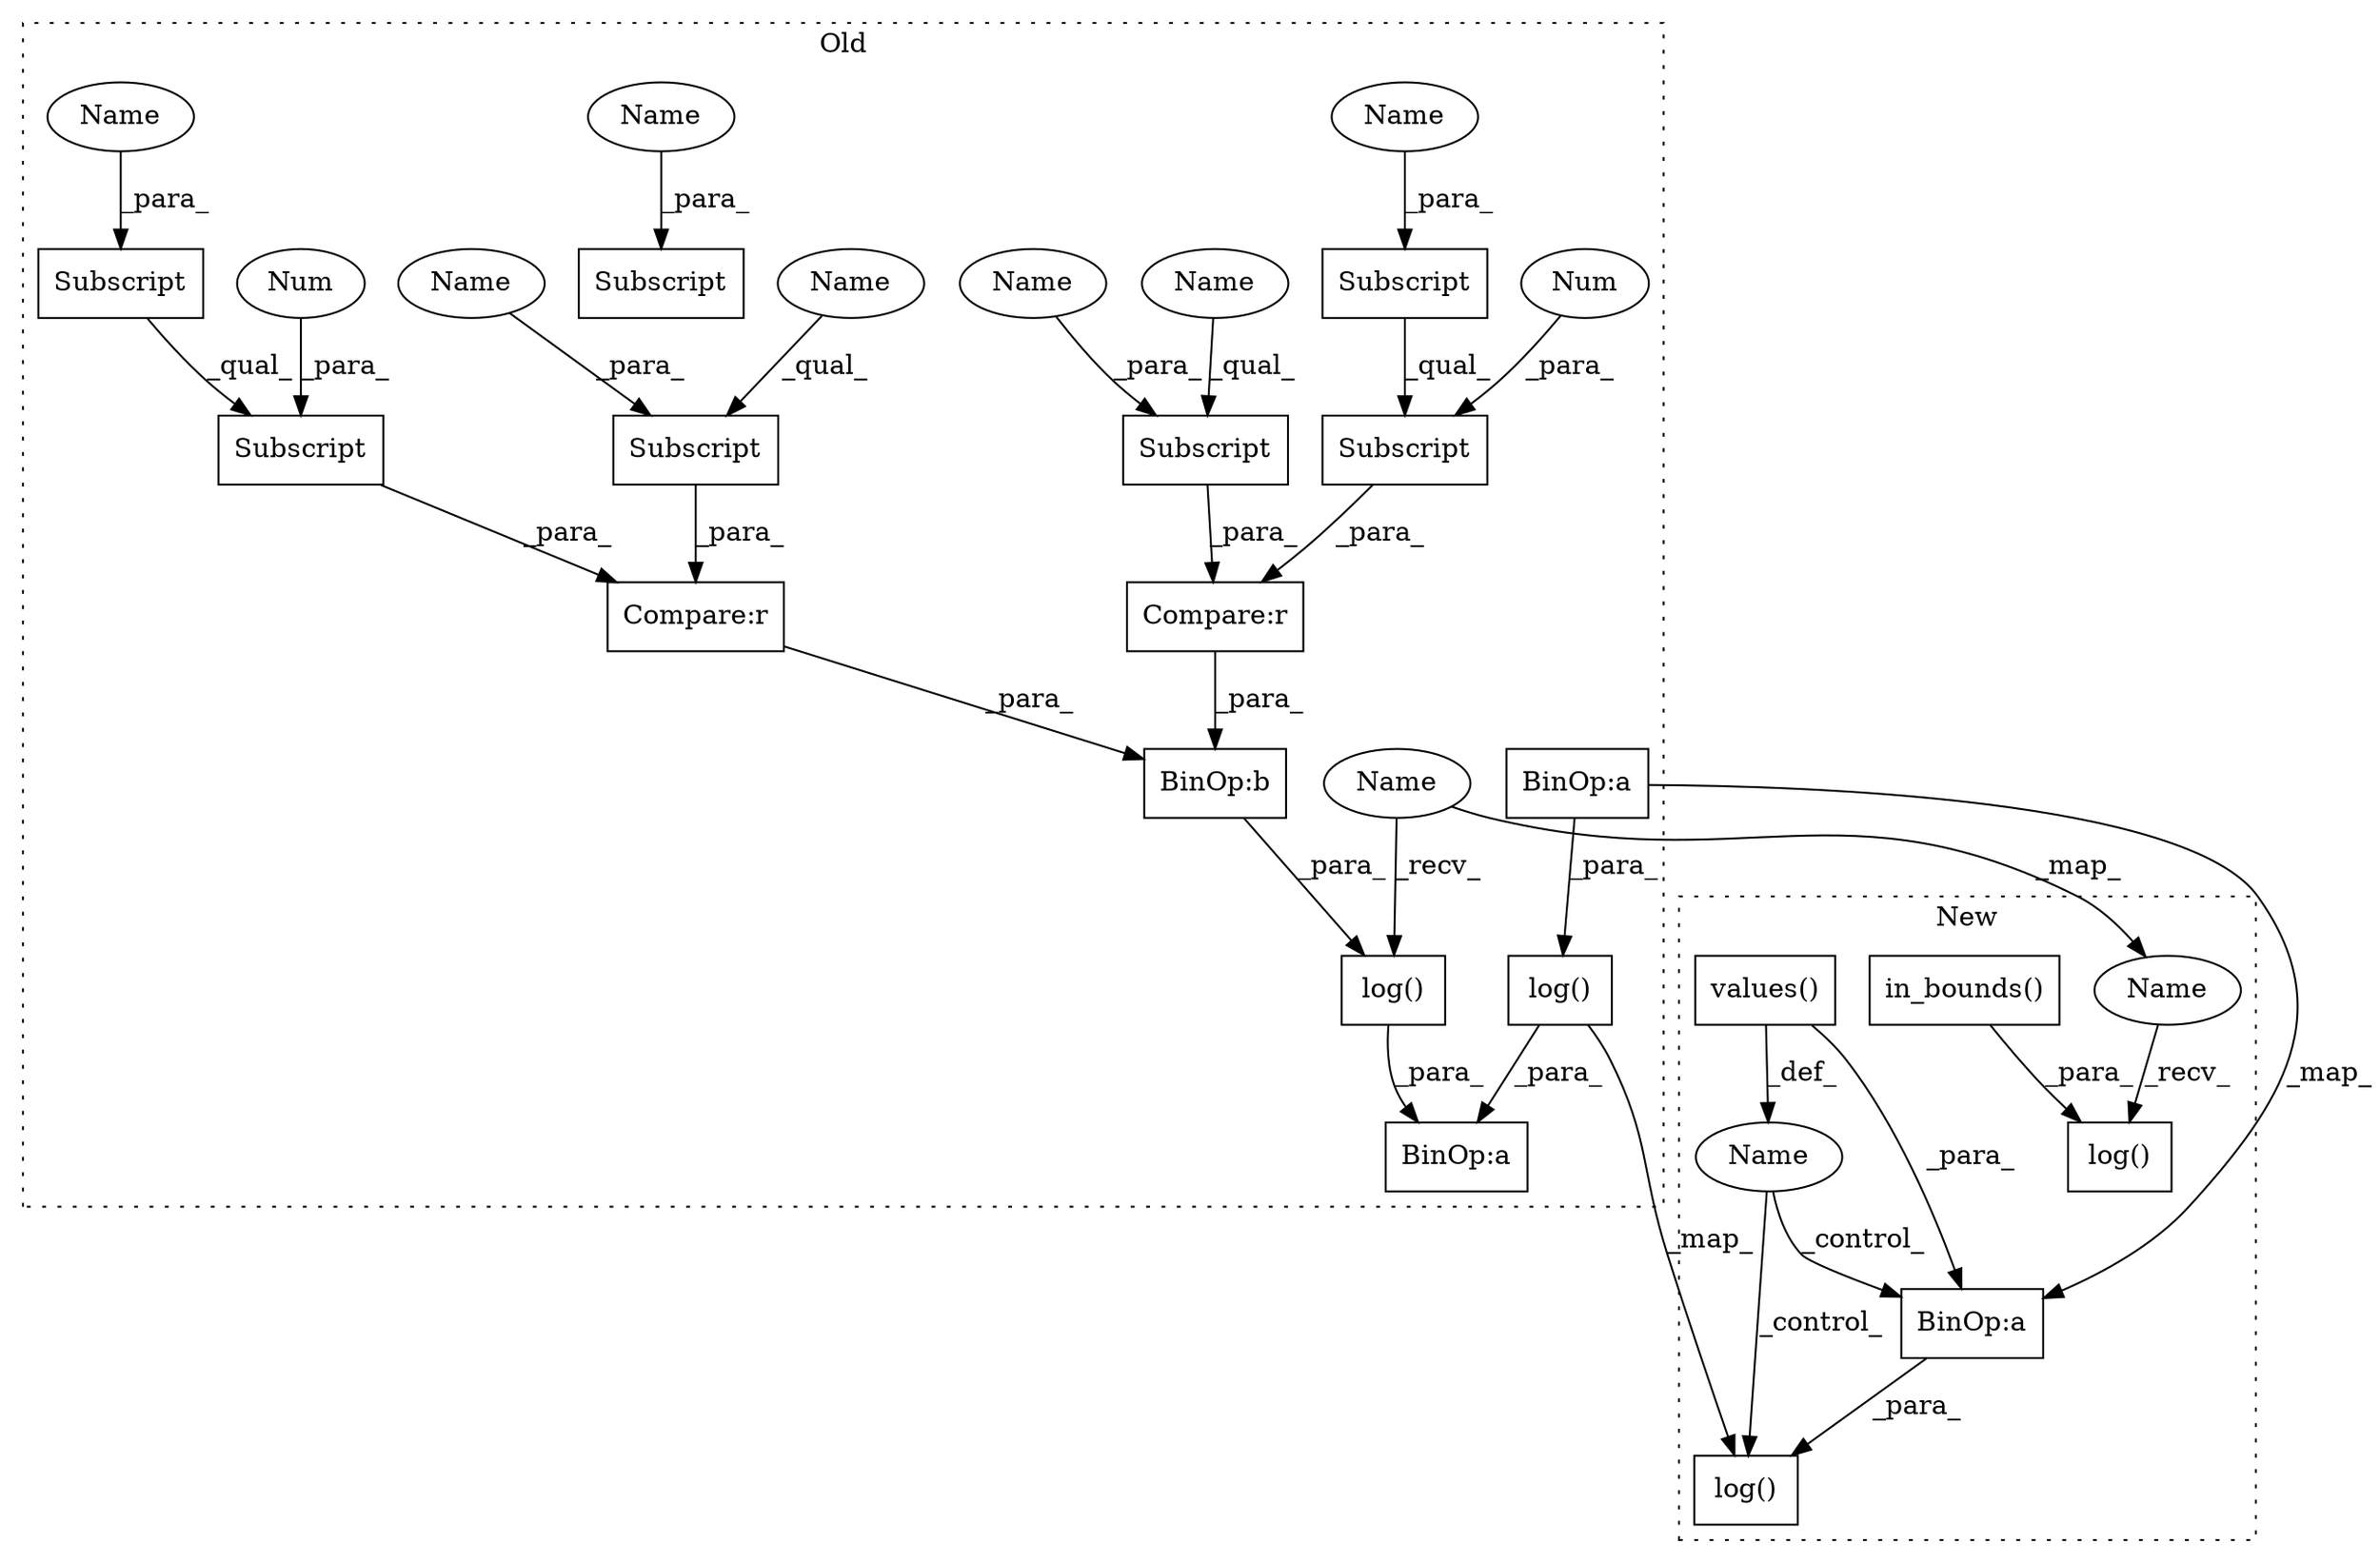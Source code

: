 digraph G {
subgraph cluster0 {
1 [label="Subscript" a="63" s="1166,0" l="17,0" shape="box"];
3 [label="Num" a="76" s="1181" l="1" shape="ellipse"];
4 [label="Subscript" a="63" s="1166,0" l="14,0" shape="box"];
5 [label="Compare:r" a="40" s="1157" l="27" shape="box"];
6 [label="Subscript" a="63" s="1158,0" l="4,0" shape="box"];
7 [label="Subscript" a="63" s="1099,0" l="4,0" shape="box"];
8 [label="BinOp:b" a="82" s="1125" l="32" shape="box"];
9 [label="Compare:r" a="40" s="1098" l="27" shape="box"];
10 [label="Subscript" a="63" s="1107,0" l="17,0" shape="box"];
11 [label="Num" a="76" s="1122" l="1" shape="ellipse"];
12 [label="Subscript" a="63" s="1107,0" l="14,0" shape="box"];
14 [label="log()" a="75" s="1091,1184" l="7,1" shape="box"];
15 [label="BinOp:a" a="82" s="1185" l="25" shape="box"];
17 [label="log()" a="75" s="1210,1254" l="7,1" shape="box"];
19 [label="BinOp:a" a="82" s="1234" l="3" shape="box"];
22 [label="Subscript" a="63" s="1217,0" l="14,0" shape="box"];
24 [label="Name" a="87" s="1101" l="1" shape="ellipse"];
25 [label="Name" a="87" s="1119" l="1" shape="ellipse"];
26 [label="Name" a="87" s="1178" l="1" shape="ellipse"];
27 [label="Name" a="87" s="1229" l="1" shape="ellipse"];
28 [label="Name" a="87" s="1160" l="1" shape="ellipse"];
29 [label="Name" a="87" s="1158" l="1" shape="ellipse"];
30 [label="Name" a="87" s="1099" l="1" shape="ellipse"];
31 [label="Name" a="87" s="1091" l="2" shape="ellipse"];
label = "Old";
style="dotted";
}
subgraph cluster1 {
2 [label="in_bounds()" a="75" s="1005,1021" l="15,1" shape="box"];
13 [label="log()" a="75" s="998,1022" l="7,1" shape="box"];
16 [label="log()" a="75" s="1089,1117" l="7,1" shape="box"];
18 [label="BinOp:a" a="82" s="1105" l="3" shape="box"];
20 [label="Name" a="87" s="1036" l="6" shape="ellipse"];
21 [label="values()" a="75" s="1046" l="20" shape="box"];
23 [label="Name" a="87" s="998" l="2" shape="ellipse"];
label = "New";
style="dotted";
}
1 -> 5 [label="_para_"];
2 -> 13 [label="_para_"];
3 -> 1 [label="_para_"];
4 -> 1 [label="_qual_"];
5 -> 8 [label="_para_"];
6 -> 5 [label="_para_"];
7 -> 9 [label="_para_"];
8 -> 14 [label="_para_"];
9 -> 8 [label="_para_"];
10 -> 9 [label="_para_"];
11 -> 10 [label="_para_"];
12 -> 10 [label="_qual_"];
14 -> 15 [label="_para_"];
17 -> 16 [label="_map_"];
17 -> 15 [label="_para_"];
18 -> 16 [label="_para_"];
19 -> 18 [label="_map_"];
19 -> 17 [label="_para_"];
20 -> 18 [label="_control_"];
20 -> 16 [label="_control_"];
21 -> 20 [label="_def_"];
21 -> 18 [label="_para_"];
23 -> 13 [label="_recv_"];
24 -> 7 [label="_para_"];
25 -> 12 [label="_para_"];
26 -> 4 [label="_para_"];
27 -> 22 [label="_para_"];
28 -> 6 [label="_para_"];
29 -> 6 [label="_qual_"];
30 -> 7 [label="_qual_"];
31 -> 14 [label="_recv_"];
31 -> 23 [label="_map_"];
}